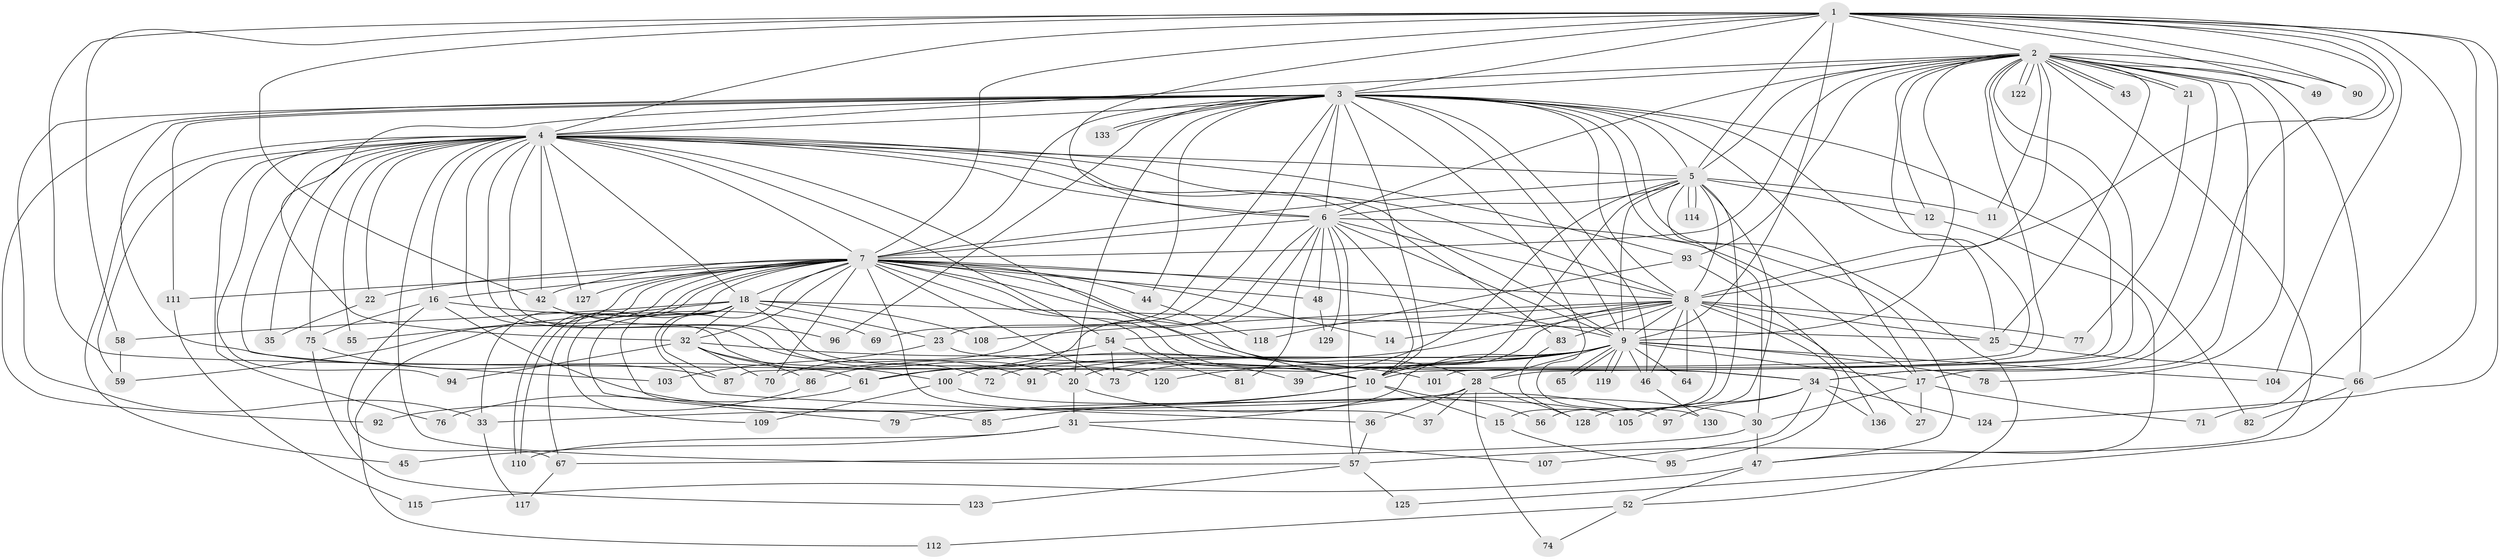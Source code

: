 // original degree distribution, {17: 0.022058823529411766, 32: 0.014705882352941176, 27: 0.014705882352941176, 29: 0.007352941176470588, 19: 0.007352941176470588, 15: 0.007352941176470588, 2: 0.5661764705882353, 3: 0.16176470588235295, 6: 0.022058823529411766, 7: 0.014705882352941176, 12: 0.007352941176470588, 4: 0.09558823529411764, 5: 0.04411764705882353, 8: 0.014705882352941176}
// Generated by graph-tools (version 1.1) at 2025/41/03/06/25 10:41:44]
// undirected, 105 vertices, 260 edges
graph export_dot {
graph [start="1"]
  node [color=gray90,style=filled];
  1 [super="+51"];
  2 [super="+13"];
  3 [super="+40"];
  4 [super="+62"];
  5 [super="+134"];
  6 [super="+19"];
  7 [super="+89"];
  8 [super="+50"];
  9 [super="+24"];
  10 [super="+131"];
  11;
  12;
  14;
  15;
  16;
  17 [super="+29"];
  18 [super="+60"];
  20 [super="+26"];
  21 [super="+116"];
  22;
  23 [super="+53"];
  25 [super="+98"];
  27;
  28 [super="+41"];
  30 [super="+88"];
  31;
  32 [super="+106"];
  33 [super="+38"];
  34 [super="+102"];
  35;
  36;
  37;
  39;
  42 [super="+135"];
  43;
  44;
  45;
  46 [super="+126"];
  47 [super="+80"];
  48;
  49;
  52;
  54;
  55;
  56;
  57 [super="+63"];
  58;
  59 [super="+68"];
  61 [super="+84"];
  64;
  65;
  66;
  67 [super="+99"];
  69;
  70;
  71;
  72;
  73 [super="+113"];
  74;
  75;
  76;
  77;
  78;
  79;
  81;
  82;
  83;
  85;
  86;
  87 [super="+132"];
  90;
  91;
  92;
  93;
  94;
  95;
  96;
  97;
  100;
  101;
  103;
  104;
  105;
  107;
  108;
  109;
  110 [super="+121"];
  111;
  112;
  114;
  115;
  117;
  118;
  119;
  120;
  122;
  123;
  124;
  125;
  127;
  128;
  129;
  130;
  133;
  136;
  1 -- 2;
  1 -- 3;
  1 -- 4;
  1 -- 5;
  1 -- 6;
  1 -- 7;
  1 -- 8;
  1 -- 9 [weight=2];
  1 -- 10;
  1 -- 49;
  1 -- 58;
  1 -- 66;
  1 -- 90;
  1 -- 104;
  1 -- 124;
  1 -- 71;
  1 -- 34;
  1 -- 42;
  2 -- 3;
  2 -- 4;
  2 -- 5;
  2 -- 6;
  2 -- 7;
  2 -- 8;
  2 -- 9;
  2 -- 10;
  2 -- 11;
  2 -- 12;
  2 -- 21 [weight=2];
  2 -- 21;
  2 -- 25;
  2 -- 28;
  2 -- 34;
  2 -- 43;
  2 -- 43;
  2 -- 47;
  2 -- 49;
  2 -- 66;
  2 -- 78;
  2 -- 87;
  2 -- 90;
  2 -- 93;
  2 -- 101;
  2 -- 122;
  2 -- 122;
  2 -- 17;
  3 -- 4;
  3 -- 5;
  3 -- 6 [weight=2];
  3 -- 7;
  3 -- 8;
  3 -- 9;
  3 -- 10;
  3 -- 20;
  3 -- 23;
  3 -- 25;
  3 -- 33;
  3 -- 46;
  3 -- 47;
  3 -- 52;
  3 -- 69;
  3 -- 82;
  3 -- 92;
  3 -- 96;
  3 -- 130;
  3 -- 133;
  3 -- 133;
  3 -- 61;
  3 -- 17;
  3 -- 44;
  3 -- 111;
  3 -- 32;
  4 -- 5;
  4 -- 6;
  4 -- 7;
  4 -- 8;
  4 -- 9;
  4 -- 10;
  4 -- 16;
  4 -- 18;
  4 -- 20;
  4 -- 22;
  4 -- 35;
  4 -- 42;
  4 -- 45;
  4 -- 54;
  4 -- 55;
  4 -- 59;
  4 -- 72;
  4 -- 75;
  4 -- 76;
  4 -- 83;
  4 -- 91;
  4 -- 93;
  4 -- 94;
  4 -- 103;
  4 -- 127;
  4 -- 57;
  5 -- 6;
  5 -- 7;
  5 -- 8;
  5 -- 9;
  5 -- 10;
  5 -- 11;
  5 -- 12;
  5 -- 30;
  5 -- 56;
  5 -- 114;
  5 -- 114;
  5 -- 73;
  5 -- 128;
  6 -- 7;
  6 -- 8;
  6 -- 9;
  6 -- 10;
  6 -- 17;
  6 -- 48;
  6 -- 61;
  6 -- 70;
  6 -- 81;
  6 -- 129;
  6 -- 57;
  7 -- 8;
  7 -- 9;
  7 -- 10;
  7 -- 14;
  7 -- 16;
  7 -- 18;
  7 -- 22;
  7 -- 32;
  7 -- 33;
  7 -- 34;
  7 -- 37;
  7 -- 39;
  7 -- 42;
  7 -- 44;
  7 -- 48;
  7 -- 67;
  7 -- 73;
  7 -- 110;
  7 -- 110;
  7 -- 111;
  7 -- 112;
  7 -- 127;
  7 -- 70;
  7 -- 59;
  7 -- 28;
  7 -- 87;
  8 -- 9;
  8 -- 10;
  8 -- 14;
  8 -- 15;
  8 -- 27;
  8 -- 54;
  8 -- 77;
  8 -- 95;
  8 -- 100;
  8 -- 108;
  8 -- 46;
  8 -- 25;
  8 -- 83;
  8 -- 64;
  9 -- 10;
  9 -- 17;
  9 -- 28;
  9 -- 31;
  9 -- 39;
  9 -- 46;
  9 -- 61;
  9 -- 64;
  9 -- 65;
  9 -- 65;
  9 -- 72;
  9 -- 91;
  9 -- 104;
  9 -- 119;
  9 -- 119;
  9 -- 120;
  9 -- 20 [weight=2];
  9 -- 78;
  10 -- 15;
  10 -- 56;
  10 -- 79;
  10 -- 85;
  12 -- 57;
  15 -- 95;
  16 -- 30;
  16 -- 69;
  16 -- 75;
  16 -- 67;
  17 -- 27;
  17 -- 71;
  17 -- 30;
  18 -- 23;
  18 -- 32;
  18 -- 36;
  18 -- 55;
  18 -- 58;
  18 -- 79;
  18 -- 85;
  18 -- 108;
  18 -- 109;
  18 -- 120;
  18 -- 25;
  20 -- 31;
  20 -- 97;
  21 -- 77;
  22 -- 35;
  23 -- 34;
  23 -- 103;
  25 -- 66;
  28 -- 36;
  28 -- 37;
  28 -- 74;
  28 -- 128;
  28 -- 33;
  30 -- 67;
  30 -- 47;
  31 -- 45;
  31 -- 107;
  31 -- 110;
  32 -- 70;
  32 -- 86;
  32 -- 94;
  32 -- 100;
  32 -- 101;
  33 -- 117;
  34 -- 97;
  34 -- 105;
  34 -- 107;
  34 -- 136;
  34 -- 124;
  36 -- 57;
  42 -- 96;
  44 -- 118;
  46 -- 130;
  47 -- 52;
  47 -- 115;
  48 -- 129;
  52 -- 74;
  52 -- 112;
  54 -- 73;
  54 -- 81;
  54 -- 86;
  57 -- 123;
  57 -- 125;
  58 -- 59;
  61 -- 76;
  66 -- 82;
  66 -- 125;
  67 -- 117;
  75 -- 87;
  75 -- 123;
  83 -- 128;
  86 -- 92;
  93 -- 118;
  93 -- 136;
  100 -- 105;
  100 -- 109;
  111 -- 115;
}
